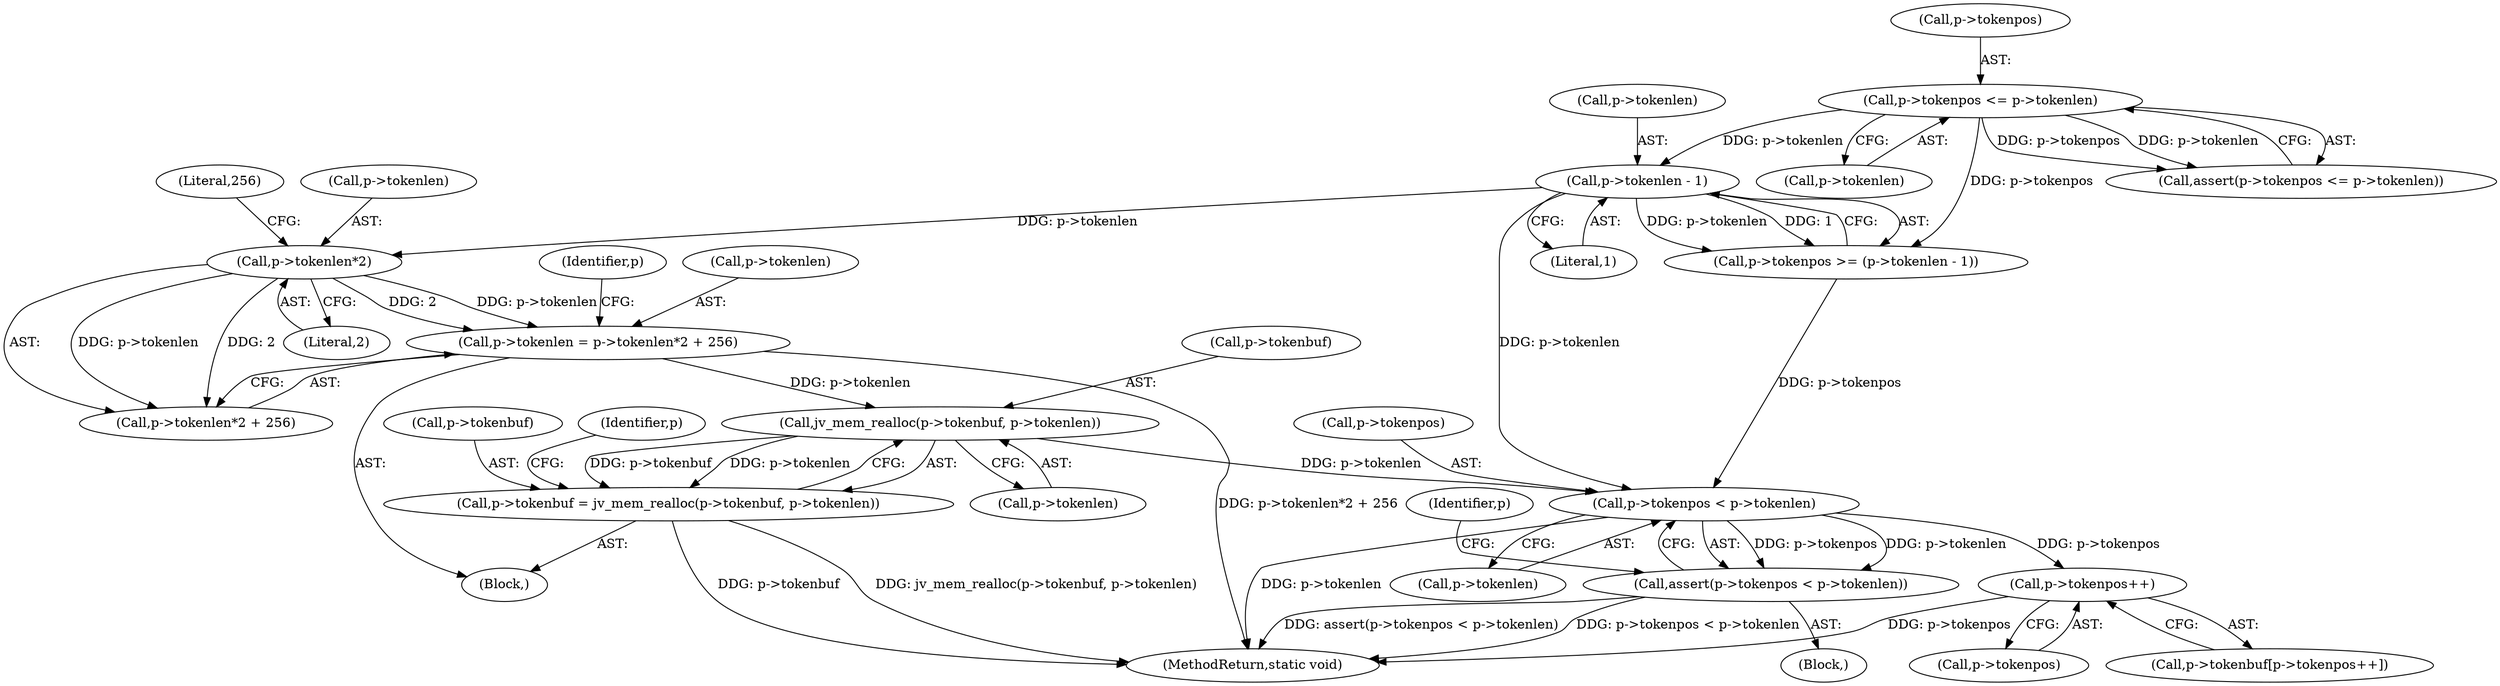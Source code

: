 digraph "0_jq_8eb1367ca44e772963e704a700ef72ae2e12babd_0@API" {
"1000138" [label="(Call,jv_mem_realloc(p->tokenbuf, p->tokenlen))"];
"1000123" [label="(Call,p->tokenlen = p->tokenlen*2 + 256)"];
"1000128" [label="(Call,p->tokenlen*2)"];
"1000117" [label="(Call,p->tokenlen - 1)"];
"1000105" [label="(Call,p->tokenpos <= p->tokenlen)"];
"1000134" [label="(Call,p->tokenbuf = jv_mem_realloc(p->tokenbuf, p->tokenlen))"];
"1000146" [label="(Call,p->tokenpos < p->tokenlen)"];
"1000145" [label="(Call,assert(p->tokenpos < p->tokenlen))"];
"1000158" [label="(Call,p->tokenpos++)"];
"1000106" [label="(Call,p->tokenpos)"];
"1000146" [label="(Call,p->tokenpos < p->tokenlen)"];
"1000139" [label="(Call,p->tokenbuf)"];
"1000122" [label="(Block,)"];
"1000113" [label="(Call,p->tokenpos >= (p->tokenlen - 1))"];
"1000145" [label="(Call,assert(p->tokenpos < p->tokenlen))"];
"1000148" [label="(Identifier,p)"];
"1000118" [label="(Call,p->tokenlen)"];
"1000147" [label="(Call,p->tokenpos)"];
"1000128" [label="(Call,p->tokenlen*2)"];
"1000158" [label="(Call,p->tokenpos++)"];
"1000133" [label="(Literal,256)"];
"1000154" [label="(Call,p->tokenbuf[p->tokenpos++])"];
"1000103" [label="(Block,)"];
"1000109" [label="(Call,p->tokenlen)"];
"1000150" [label="(Call,p->tokenlen)"];
"1000136" [label="(Identifier,p)"];
"1000138" [label="(Call,jv_mem_realloc(p->tokenbuf, p->tokenlen))"];
"1000129" [label="(Call,p->tokenlen)"];
"1000121" [label="(Literal,1)"];
"1000142" [label="(Call,p->tokenlen)"];
"1000123" [label="(Call,p->tokenlen = p->tokenlen*2 + 256)"];
"1000105" [label="(Call,p->tokenpos <= p->tokenlen)"];
"1000104" [label="(Call,assert(p->tokenpos <= p->tokenlen))"];
"1000135" [label="(Call,p->tokenbuf)"];
"1000134" [label="(Call,p->tokenbuf = jv_mem_realloc(p->tokenbuf, p->tokenlen))"];
"1000156" [label="(Identifier,p)"];
"1000132" [label="(Literal,2)"];
"1000127" [label="(Call,p->tokenlen*2 + 256)"];
"1000159" [label="(Call,p->tokenpos)"];
"1000124" [label="(Call,p->tokenlen)"];
"1000117" [label="(Call,p->tokenlen - 1)"];
"1000163" [label="(MethodReturn,static void)"];
"1000138" -> "1000134"  [label="AST: "];
"1000138" -> "1000142"  [label="CFG: "];
"1000139" -> "1000138"  [label="AST: "];
"1000142" -> "1000138"  [label="AST: "];
"1000134" -> "1000138"  [label="CFG: "];
"1000138" -> "1000134"  [label="DDG: p->tokenbuf"];
"1000138" -> "1000134"  [label="DDG: p->tokenlen"];
"1000123" -> "1000138"  [label="DDG: p->tokenlen"];
"1000138" -> "1000146"  [label="DDG: p->tokenlen"];
"1000123" -> "1000122"  [label="AST: "];
"1000123" -> "1000127"  [label="CFG: "];
"1000124" -> "1000123"  [label="AST: "];
"1000127" -> "1000123"  [label="AST: "];
"1000136" -> "1000123"  [label="CFG: "];
"1000123" -> "1000163"  [label="DDG: p->tokenlen*2 + 256"];
"1000128" -> "1000123"  [label="DDG: p->tokenlen"];
"1000128" -> "1000123"  [label="DDG: 2"];
"1000128" -> "1000127"  [label="AST: "];
"1000128" -> "1000132"  [label="CFG: "];
"1000129" -> "1000128"  [label="AST: "];
"1000132" -> "1000128"  [label="AST: "];
"1000133" -> "1000128"  [label="CFG: "];
"1000128" -> "1000127"  [label="DDG: p->tokenlen"];
"1000128" -> "1000127"  [label="DDG: 2"];
"1000117" -> "1000128"  [label="DDG: p->tokenlen"];
"1000117" -> "1000113"  [label="AST: "];
"1000117" -> "1000121"  [label="CFG: "];
"1000118" -> "1000117"  [label="AST: "];
"1000121" -> "1000117"  [label="AST: "];
"1000113" -> "1000117"  [label="CFG: "];
"1000117" -> "1000113"  [label="DDG: p->tokenlen"];
"1000117" -> "1000113"  [label="DDG: 1"];
"1000105" -> "1000117"  [label="DDG: p->tokenlen"];
"1000117" -> "1000146"  [label="DDG: p->tokenlen"];
"1000105" -> "1000104"  [label="AST: "];
"1000105" -> "1000109"  [label="CFG: "];
"1000106" -> "1000105"  [label="AST: "];
"1000109" -> "1000105"  [label="AST: "];
"1000104" -> "1000105"  [label="CFG: "];
"1000105" -> "1000104"  [label="DDG: p->tokenpos"];
"1000105" -> "1000104"  [label="DDG: p->tokenlen"];
"1000105" -> "1000113"  [label="DDG: p->tokenpos"];
"1000134" -> "1000122"  [label="AST: "];
"1000135" -> "1000134"  [label="AST: "];
"1000148" -> "1000134"  [label="CFG: "];
"1000134" -> "1000163"  [label="DDG: p->tokenbuf"];
"1000134" -> "1000163"  [label="DDG: jv_mem_realloc(p->tokenbuf, p->tokenlen)"];
"1000146" -> "1000145"  [label="AST: "];
"1000146" -> "1000150"  [label="CFG: "];
"1000147" -> "1000146"  [label="AST: "];
"1000150" -> "1000146"  [label="AST: "];
"1000145" -> "1000146"  [label="CFG: "];
"1000146" -> "1000163"  [label="DDG: p->tokenlen"];
"1000146" -> "1000145"  [label="DDG: p->tokenpos"];
"1000146" -> "1000145"  [label="DDG: p->tokenlen"];
"1000113" -> "1000146"  [label="DDG: p->tokenpos"];
"1000146" -> "1000158"  [label="DDG: p->tokenpos"];
"1000145" -> "1000103"  [label="AST: "];
"1000156" -> "1000145"  [label="CFG: "];
"1000145" -> "1000163"  [label="DDG: assert(p->tokenpos < p->tokenlen)"];
"1000145" -> "1000163"  [label="DDG: p->tokenpos < p->tokenlen"];
"1000158" -> "1000154"  [label="AST: "];
"1000158" -> "1000159"  [label="CFG: "];
"1000159" -> "1000158"  [label="AST: "];
"1000154" -> "1000158"  [label="CFG: "];
"1000158" -> "1000163"  [label="DDG: p->tokenpos"];
}
